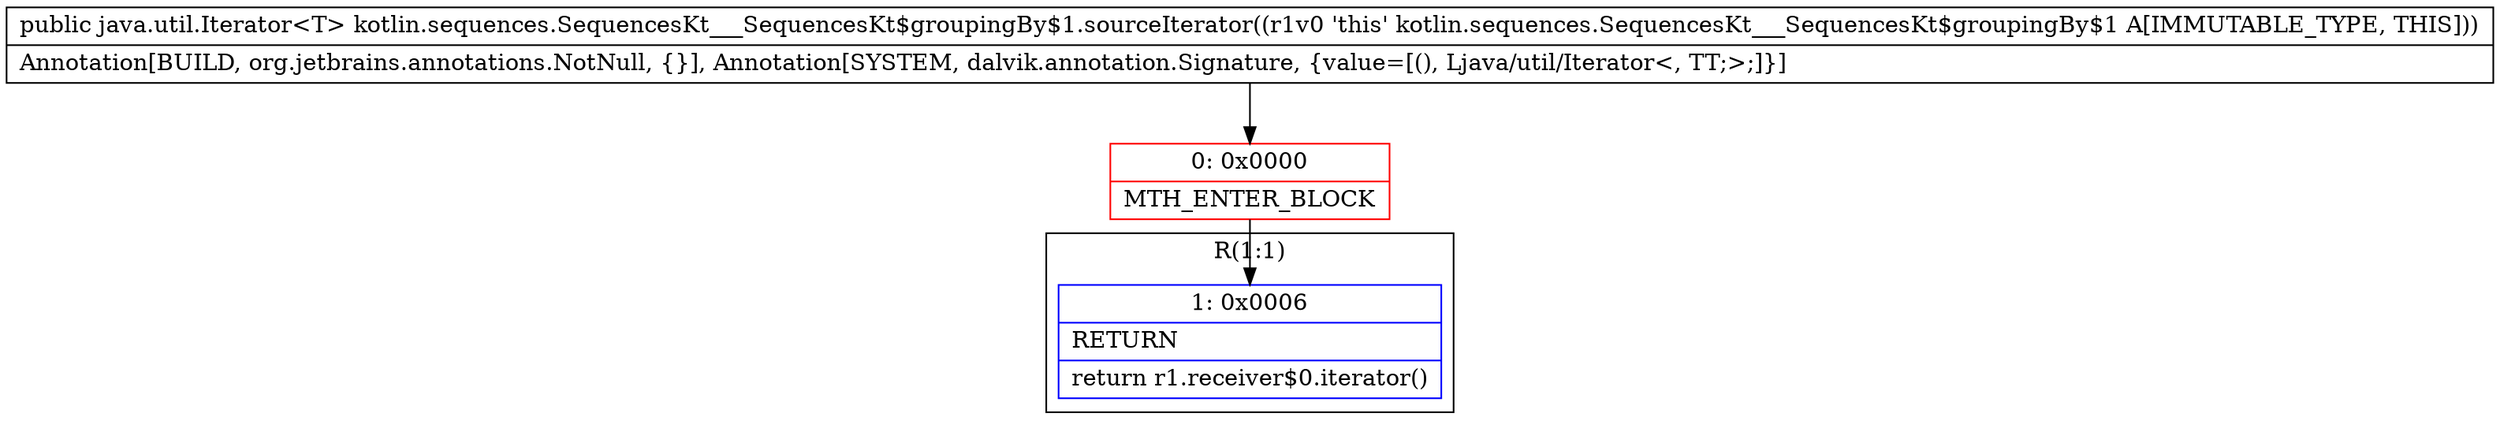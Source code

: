 digraph "CFG forkotlin.sequences.SequencesKt___SequencesKt$groupingBy$1.sourceIterator()Ljava\/util\/Iterator;" {
subgraph cluster_Region_328719039 {
label = "R(1:1)";
node [shape=record,color=blue];
Node_1 [shape=record,label="{1\:\ 0x0006|RETURN\l|return r1.receiver$0.iterator()\l}"];
}
Node_0 [shape=record,color=red,label="{0\:\ 0x0000|MTH_ENTER_BLOCK\l}"];
MethodNode[shape=record,label="{public java.util.Iterator\<T\> kotlin.sequences.SequencesKt___SequencesKt$groupingBy$1.sourceIterator((r1v0 'this' kotlin.sequences.SequencesKt___SequencesKt$groupingBy$1 A[IMMUTABLE_TYPE, THIS]))  | Annotation[BUILD, org.jetbrains.annotations.NotNull, \{\}], Annotation[SYSTEM, dalvik.annotation.Signature, \{value=[(), Ljava\/util\/Iterator\<, TT;\>;]\}]\l}"];
MethodNode -> Node_0;
Node_0 -> Node_1;
}

